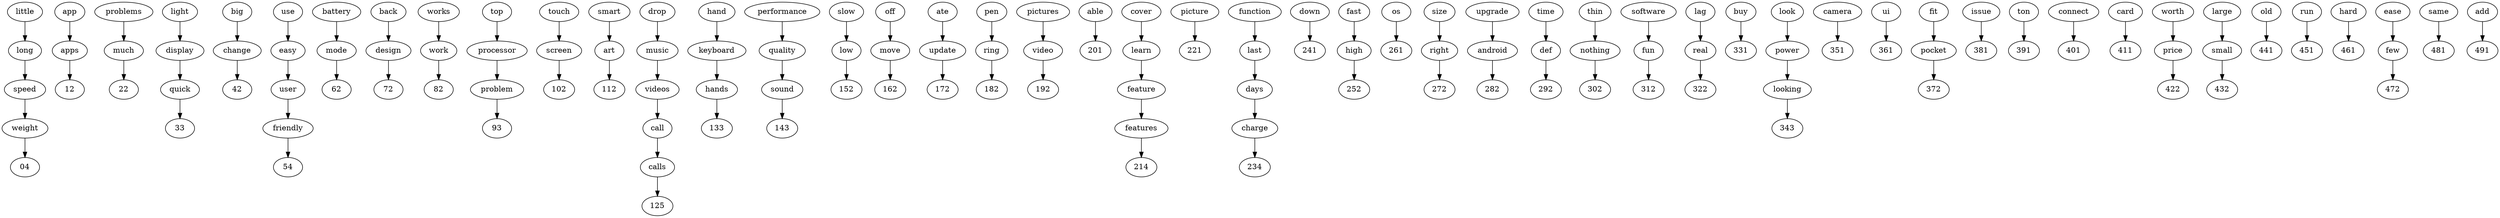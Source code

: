 digraph G {
	compound=true
	00 [label=little]
	01 [label=long]
	02 [label=speed]
	03 [label=weight]
	10 [label=app]
	11 [label=apps]
	20 [label=problems]
	21 [label=much]
	30 [label=light]
	31 [label=display]
	32 [label=quick]
	40 [label=big]
	41 [label=change]
	50 [label=use]
	51 [label=easy]
	52 [label=user]
	53 [label=friendly]
	60 [label=battery]
	61 [label=mode]
	70 [label=back]
	71 [label=design]
	80 [label=works]
	81 [label=work]
	90 [label=top]
	91 [label=processor]
	92 [label=problem]
	100 [label=touch]
	101 [label=screen]
	110 [label=smart]
	111 [label=art]
	120 [label=drop]
	121 [label=music]
	122 [label=videos]
	123 [label=call]
	124 [label=calls]
	130 [label=hand]
	131 [label=keyboard]
	132 [label=hands]
	140 [label=performance]
	141 [label=quality]
	142 [label=sound]
	150 [label=slow]
	151 [label=low]
	160 [label=off]
	161 [label=move]
	170 [label=ate]
	171 [label=update]
	180 [label=pen]
	181 [label=ring]
	190 [label=pictures]
	191 [label=video]
	200 [label=able]
	210 [label=cover]
	211 [label=learn]
	212 [label=feature]
	213 [label=features]
	220 [label=picture]
	230 [label=function]
	231 [label=last]
	232 [label=days]
	233 [label=charge]
	240 [label=down]
	250 [label=fast]
	251 [label=high]
	260 [label=os]
	270 [label=size]
	271 [label=right]
	280 [label=upgrade]
	281 [label=android]
	290 [label=time]
	291 [label=def]
	300 [label=thin]
	301 [label=nothing]
	310 [label=software]
	311 [label=fun]
	320 [label=lag]
	321 [label=real]
	330 [label=buy]
	340 [label=look]
	341 [label=power]
	342 [label=looking]
	350 [label=camera]
	360 [label=ui]
	370 [label=fit]
	371 [label=pocket]
	380 [label=issue]
	390 [label=ton]
	400 [label=connect]
	410 [label=card]
	420 [label=worth]
	421 [label=price]
	430 [label=large]
	431 [label=small]
	440 [label=old]
	450 [label=run]
	460 [label=hard]
	470 [label=ease]
	471 [label=few]
	480 [label=same]
	490 [label=add]
	00 -> 01
	01 -> 02
	02 -> 03
	03 -> 04
	10 -> 11
	11 -> 12
	20 -> 21
	21 -> 22
	30 -> 31
	31 -> 32
	32 -> 33
	40 -> 41
	41 -> 42
	50 -> 51
	51 -> 52
	52 -> 53
	53 -> 54
	60 -> 61
	61 -> 62
	70 -> 71
	71 -> 72
	80 -> 81
	81 -> 82
	90 -> 91
	91 -> 92
	92 -> 93
	100 -> 101
	101 -> 102
	110 -> 111
	111 -> 112
	120 -> 121
	121 -> 122
	122 -> 123
	123 -> 124
	124 -> 125
	130 -> 131
	131 -> 132
	132 -> 133
	140 -> 141
	141 -> 142
	142 -> 143
	150 -> 151
	151 -> 152
	160 -> 161
	161 -> 162
	170 -> 171
	171 -> 172
	180 -> 181
	181 -> 182
	190 -> 191
	191 -> 192
	200 -> 201
	210 -> 211
	211 -> 212
	212 -> 213
	213 -> 214
	220 -> 221
	230 -> 231
	231 -> 232
	232 -> 233
	233 -> 234
	240 -> 241
	250 -> 251
	251 -> 252
	260 -> 261
	270 -> 271
	271 -> 272
	280 -> 281
	281 -> 282
	290 -> 291
	291 -> 292
	300 -> 301
	301 -> 302
	310 -> 311
	311 -> 312
	320 -> 321
	321 -> 322
	330 -> 331
	340 -> 341
	341 -> 342
	342 -> 343
	350 -> 351
	360 -> 361
	370 -> 371
	371 -> 372
	380 -> 381
	390 -> 391
	400 -> 401
	410 -> 411
	420 -> 421
	421 -> 422
	430 -> 431
	431 -> 432
	440 -> 441
	450 -> 451
	460 -> 461
	470 -> 471
	471 -> 472
	480 -> 481
	490 -> 491
}
